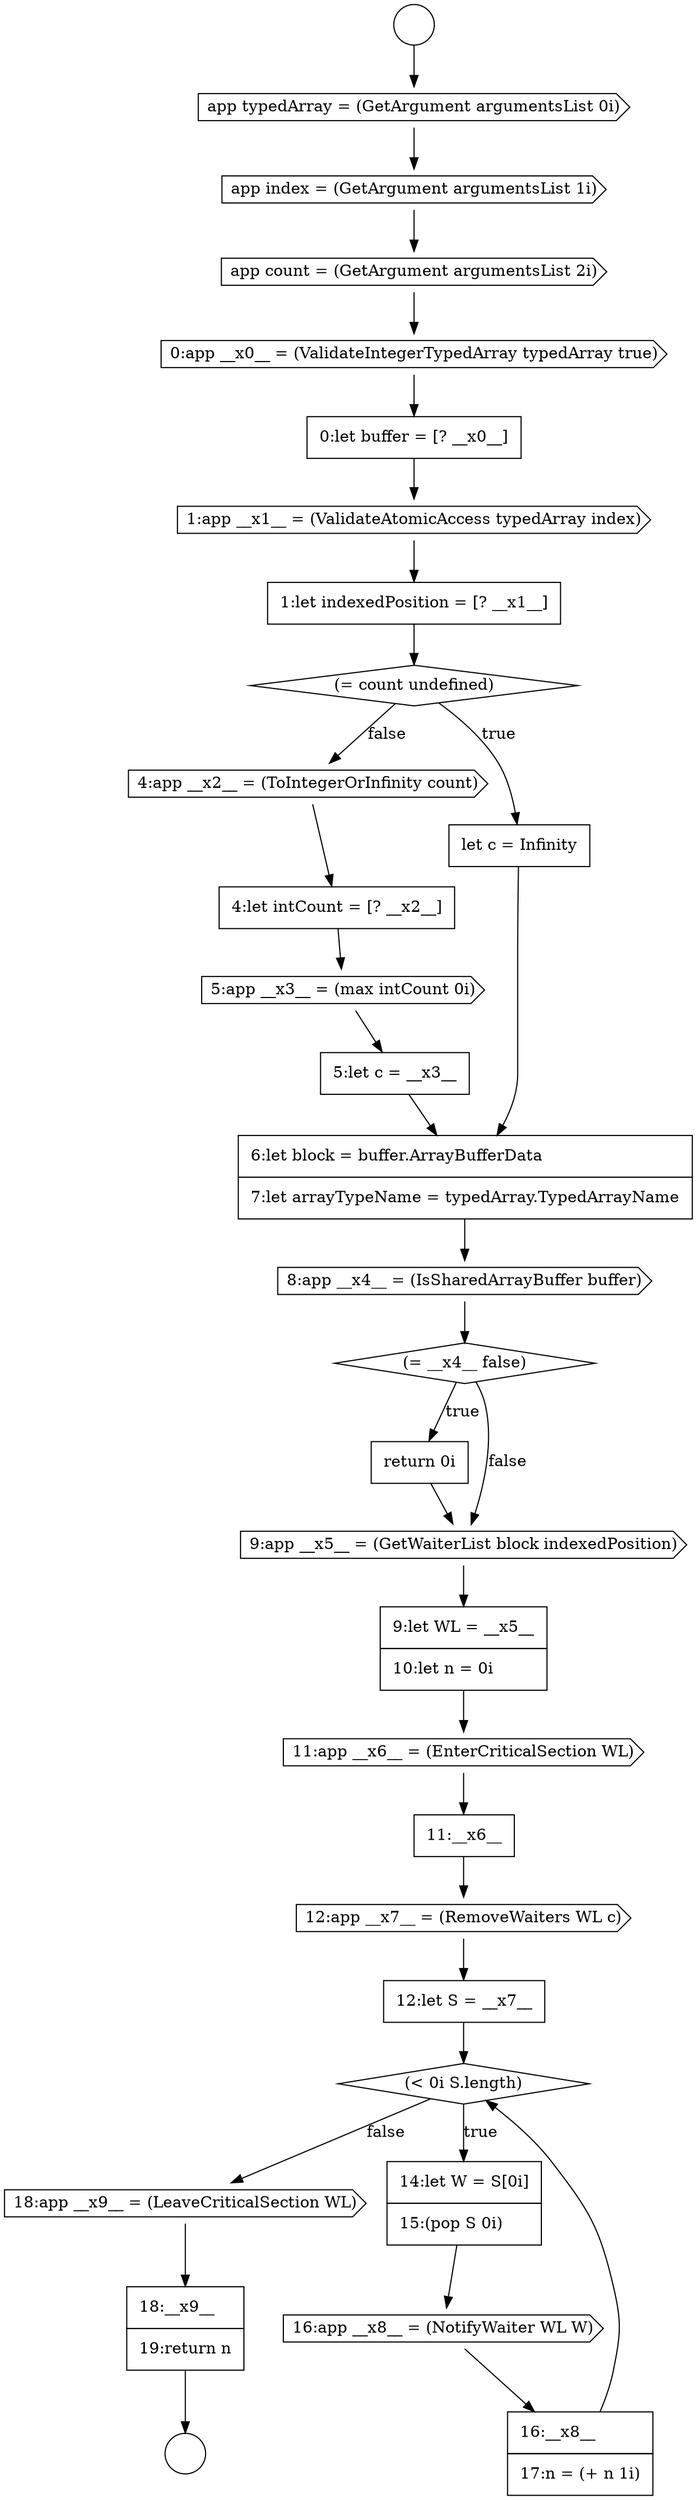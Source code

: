 digraph {
  node18101 [shape=diamond, label=<<font color="black">(&lt; 0i S.length)</font>> color="black" fillcolor="white" style=filled]
  node18090 [shape=none, margin=0, label=<<font color="black">
    <table border="0" cellborder="1" cellspacing="0" cellpadding="10">
      <tr><td align="left">5:let c = __x3__</td></tr>
    </table>
  </font>> color="black" fillcolor="white" style=filled]
  node18104 [shape=none, margin=0, label=<<font color="black">
    <table border="0" cellborder="1" cellspacing="0" cellpadding="10">
      <tr><td align="left">16:__x8__</td></tr>
      <tr><td align="left">17:n = (+ n 1i)</td></tr>
    </table>
  </font>> color="black" fillcolor="white" style=filled]
  node18094 [shape=none, margin=0, label=<<font color="black">
    <table border="0" cellborder="1" cellspacing="0" cellpadding="10">
      <tr><td align="left">return 0i</td></tr>
    </table>
  </font>> color="black" fillcolor="white" style=filled]
  node18084 [shape=none, margin=0, label=<<font color="black">
    <table border="0" cellborder="1" cellspacing="0" cellpadding="10">
      <tr><td align="left">1:let indexedPosition = [? __x1__]</td></tr>
    </table>
  </font>> color="black" fillcolor="white" style=filled]
  node18097 [shape=cds, label=<<font color="black">11:app __x6__ = (EnterCriticalSection WL)</font>> color="black" fillcolor="white" style=filled]
  node18081 [shape=cds, label=<<font color="black">0:app __x0__ = (ValidateIntegerTypedArray typedArray true)</font>> color="black" fillcolor="white" style=filled]
  node18091 [shape=none, margin=0, label=<<font color="black">
    <table border="0" cellborder="1" cellspacing="0" cellpadding="10">
      <tr><td align="left">6:let block = buffer.ArrayBufferData</td></tr>
      <tr><td align="left">7:let arrayTypeName = typedArray.TypedArrayName</td></tr>
    </table>
  </font>> color="black" fillcolor="white" style=filled]
  node18087 [shape=cds, label=<<font color="black">4:app __x2__ = (ToIntegerOrInfinity count)</font>> color="black" fillcolor="white" style=filled]
  node18076 [shape=circle label=" " color="black" fillcolor="white" style=filled]
  node18100 [shape=none, margin=0, label=<<font color="black">
    <table border="0" cellborder="1" cellspacing="0" cellpadding="10">
      <tr><td align="left">12:let S = __x7__</td></tr>
    </table>
  </font>> color="black" fillcolor="white" style=filled]
  node18096 [shape=none, margin=0, label=<<font color="black">
    <table border="0" cellborder="1" cellspacing="0" cellpadding="10">
      <tr><td align="left">9:let WL = __x5__</td></tr>
      <tr><td align="left">10:let n = 0i</td></tr>
    </table>
  </font>> color="black" fillcolor="white" style=filled]
  node18105 [shape=cds, label=<<font color="black">18:app __x9__ = (LeaveCriticalSection WL)</font>> color="black" fillcolor="white" style=filled]
  node18078 [shape=cds, label=<<font color="black">app typedArray = (GetArgument argumentsList 0i)</font>> color="black" fillcolor="white" style=filled]
  node18088 [shape=none, margin=0, label=<<font color="black">
    <table border="0" cellborder="1" cellspacing="0" cellpadding="10">
      <tr><td align="left">4:let intCount = [? __x2__]</td></tr>
    </table>
  </font>> color="black" fillcolor="white" style=filled]
  node18093 [shape=diamond, label=<<font color="black">(= __x4__ false)</font>> color="black" fillcolor="white" style=filled]
  node18098 [shape=none, margin=0, label=<<font color="black">
    <table border="0" cellborder="1" cellspacing="0" cellpadding="10">
      <tr><td align="left">11:__x6__</td></tr>
    </table>
  </font>> color="black" fillcolor="white" style=filled]
  node18082 [shape=none, margin=0, label=<<font color="black">
    <table border="0" cellborder="1" cellspacing="0" cellpadding="10">
      <tr><td align="left">0:let buffer = [? __x0__]</td></tr>
    </table>
  </font>> color="black" fillcolor="white" style=filled]
  node18079 [shape=cds, label=<<font color="black">app index = (GetArgument argumentsList 1i)</font>> color="black" fillcolor="white" style=filled]
  node18080 [shape=cds, label=<<font color="black">app count = (GetArgument argumentsList 2i)</font>> color="black" fillcolor="white" style=filled]
  node18095 [shape=cds, label=<<font color="black">9:app __x5__ = (GetWaiterList block indexedPosition)</font>> color="black" fillcolor="white" style=filled]
  node18086 [shape=none, margin=0, label=<<font color="black">
    <table border="0" cellborder="1" cellspacing="0" cellpadding="10">
      <tr><td align="left">let c = Infinity</td></tr>
    </table>
  </font>> color="black" fillcolor="white" style=filled]
  node18077 [shape=circle label=" " color="black" fillcolor="white" style=filled]
  node18103 [shape=cds, label=<<font color="black">16:app __x8__ = (NotifyWaiter WL W)</font>> color="black" fillcolor="white" style=filled]
  node18092 [shape=cds, label=<<font color="black">8:app __x4__ = (IsSharedArrayBuffer buffer)</font>> color="black" fillcolor="white" style=filled]
  node18099 [shape=cds, label=<<font color="black">12:app __x7__ = (RemoveWaiters WL c)</font>> color="black" fillcolor="white" style=filled]
  node18089 [shape=cds, label=<<font color="black">5:app __x3__ = (max intCount 0i)</font>> color="black" fillcolor="white" style=filled]
  node18085 [shape=diamond, label=<<font color="black">(= count undefined)</font>> color="black" fillcolor="white" style=filled]
  node18102 [shape=none, margin=0, label=<<font color="black">
    <table border="0" cellborder="1" cellspacing="0" cellpadding="10">
      <tr><td align="left">14:let W = S[0i]</td></tr>
      <tr><td align="left">15:(pop S 0i)</td></tr>
    </table>
  </font>> color="black" fillcolor="white" style=filled]
  node18083 [shape=cds, label=<<font color="black">1:app __x1__ = (ValidateAtomicAccess typedArray index)</font>> color="black" fillcolor="white" style=filled]
  node18106 [shape=none, margin=0, label=<<font color="black">
    <table border="0" cellborder="1" cellspacing="0" cellpadding="10">
      <tr><td align="left">18:__x9__</td></tr>
      <tr><td align="left">19:return n</td></tr>
    </table>
  </font>> color="black" fillcolor="white" style=filled]
  node18076 -> node18078 [ color="black"]
  node18100 -> node18101 [ color="black"]
  node18083 -> node18084 [ color="black"]
  node18105 -> node18106 [ color="black"]
  node18086 -> node18091 [ color="black"]
  node18098 -> node18099 [ color="black"]
  node18084 -> node18085 [ color="black"]
  node18090 -> node18091 [ color="black"]
  node18079 -> node18080 [ color="black"]
  node18094 -> node18095 [ color="black"]
  node18095 -> node18096 [ color="black"]
  node18082 -> node18083 [ color="black"]
  node18099 -> node18100 [ color="black"]
  node18087 -> node18088 [ color="black"]
  node18101 -> node18102 [label=<<font color="black">true</font>> color="black"]
  node18101 -> node18105 [label=<<font color="black">false</font>> color="black"]
  node18096 -> node18097 [ color="black"]
  node18089 -> node18090 [ color="black"]
  node18085 -> node18086 [label=<<font color="black">true</font>> color="black"]
  node18085 -> node18087 [label=<<font color="black">false</font>> color="black"]
  node18104 -> node18101 [ color="black"]
  node18088 -> node18089 [ color="black"]
  node18078 -> node18079 [ color="black"]
  node18093 -> node18094 [label=<<font color="black">true</font>> color="black"]
  node18093 -> node18095 [label=<<font color="black">false</font>> color="black"]
  node18092 -> node18093 [ color="black"]
  node18097 -> node18098 [ color="black"]
  node18081 -> node18082 [ color="black"]
  node18080 -> node18081 [ color="black"]
  node18106 -> node18077 [ color="black"]
  node18091 -> node18092 [ color="black"]
  node18103 -> node18104 [ color="black"]
  node18102 -> node18103 [ color="black"]
}
